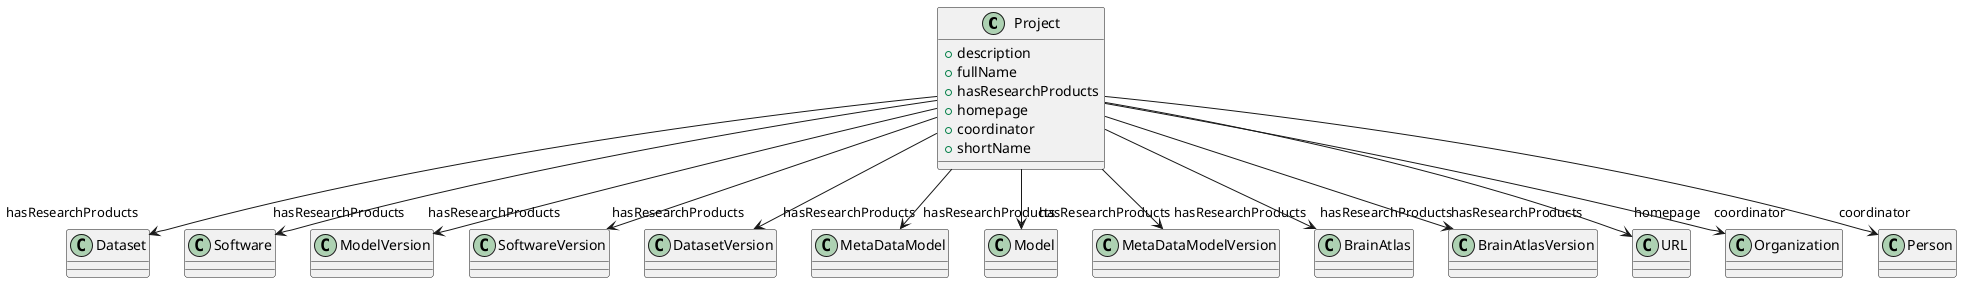@startuml
class Project {
+description
+fullName
+hasResearchProducts
+homepage
+coordinator
+shortName

}
Project -d-> "hasResearchProducts" Dataset
Project -d-> "hasResearchProducts" Software
Project -d-> "hasResearchProducts" ModelVersion
Project -d-> "hasResearchProducts" SoftwareVersion
Project -d-> "hasResearchProducts" DatasetVersion
Project -d-> "hasResearchProducts" MetaDataModel
Project -d-> "hasResearchProducts" Model
Project -d-> "hasResearchProducts" MetaDataModelVersion
Project -d-> "hasResearchProducts" BrainAtlas
Project -d-> "hasResearchProducts" BrainAtlasVersion
Project -d-> "homepage" URL
Project -d-> "coordinator" Organization
Project -d-> "coordinator" Person

@enduml